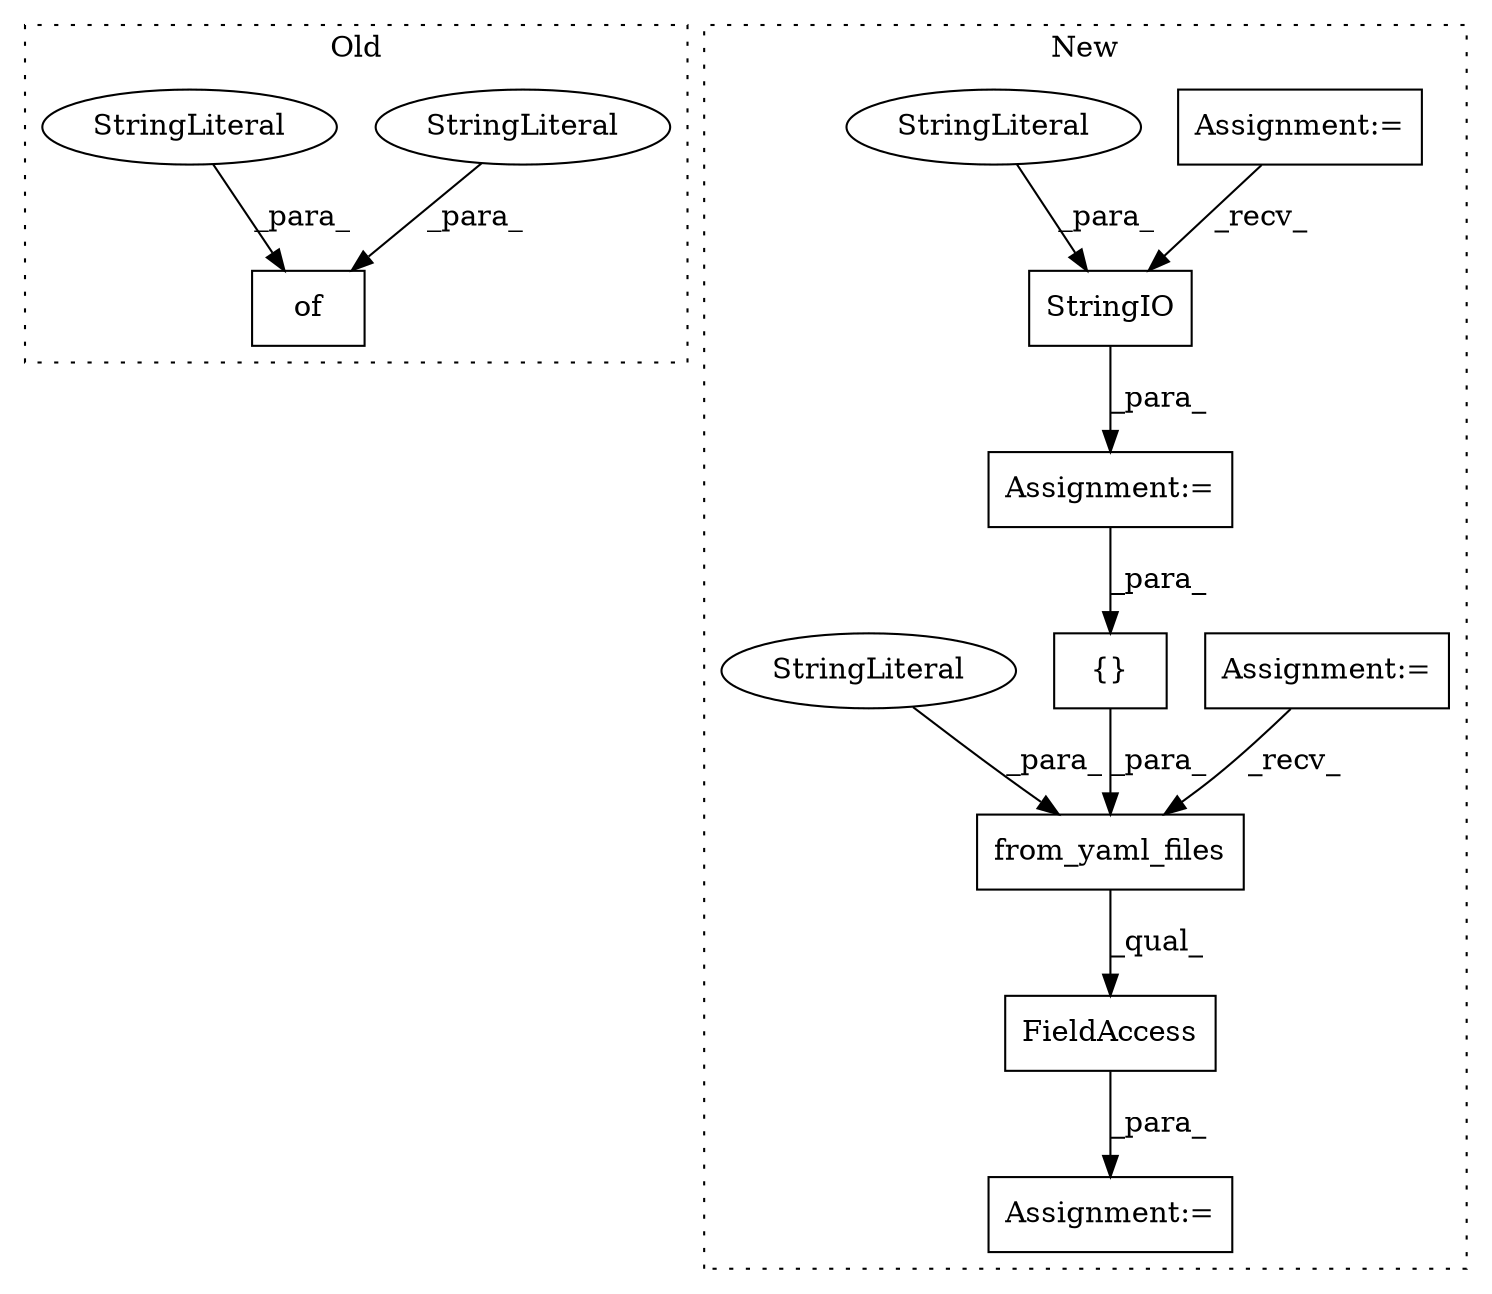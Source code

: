 digraph G {
subgraph cluster0 {
1 [label="of" a="32" s="14523,14682" l="3,1" shape="box"];
10 [label="StringLiteral" a="45" s="14657" l="21" shape="ellipse"];
12 [label="StringLiteral" a="45" s="14558" l="14" shape="ellipse"];
label = "Old";
style="dotted";
}
subgraph cluster1 {
2 [label="StringIO" a="32" s="14582,14838" l="9,1" shape="box"];
3 [label="Assignment:=" a="7" s="14852" l="1" shape="box"];
4 [label="Assignment:=" a="7" s="14578" l="1" shape="box"];
5 [label="from_yaml_files" a="32" s="14861,14907" l="16,1" shape="box"];
6 [label="{}" a="4" s="14891,14906" l="1,1" shape="box"];
7 [label="FieldAccess" a="22" s="14853" l="60" shape="box"];
8 [label="Assignment:=" a="7" s="14315" l="7" shape="box"];
9 [label="Assignment:=" a="7" s="14273" l="2" shape="box"];
11 [label="StringLiteral" a="45" s="14591" l="247" shape="ellipse"];
13 [label="StringLiteral" a="45" s="14877" l="4" shape="ellipse"];
label = "New";
style="dotted";
}
2 -> 4 [label="_para_"];
4 -> 6 [label="_para_"];
5 -> 7 [label="_qual_"];
6 -> 5 [label="_para_"];
7 -> 3 [label="_para_"];
8 -> 5 [label="_recv_"];
9 -> 2 [label="_recv_"];
10 -> 1 [label="_para_"];
11 -> 2 [label="_para_"];
12 -> 1 [label="_para_"];
13 -> 5 [label="_para_"];
}